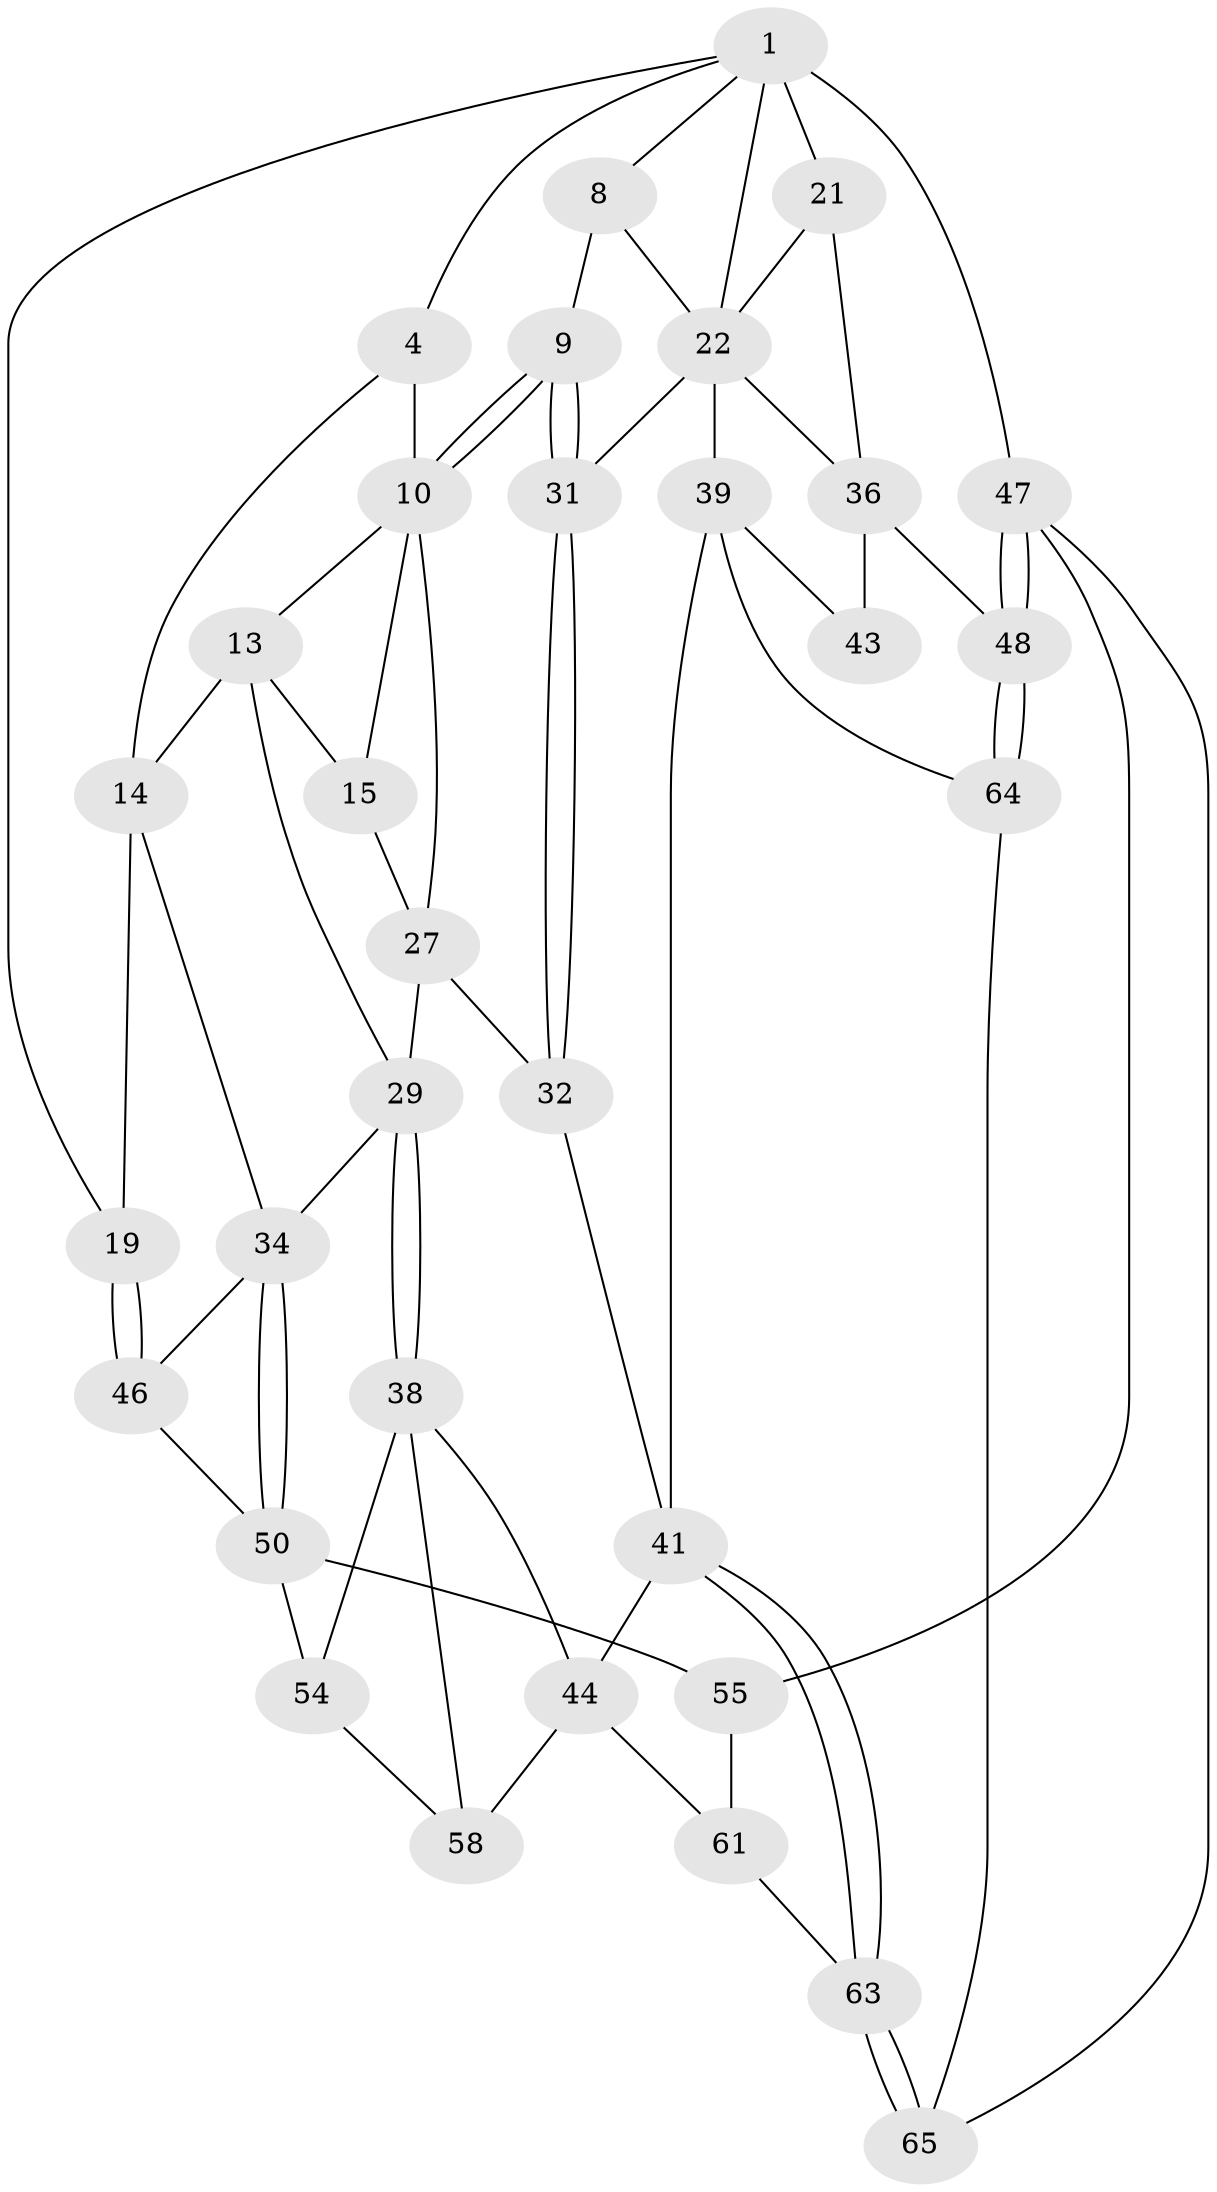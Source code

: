 // original degree distribution, {3: 0.030303030303030304, 6: 0.21212121212121213, 5: 0.5151515151515151, 4: 0.24242424242424243}
// Generated by graph-tools (version 1.1) at 2025/17/03/09/25 04:17:12]
// undirected, 33 vertices, 69 edges
graph export_dot {
graph [start="1"]
  node [color=gray90,style=filled];
  1 [pos="+0.6228544490517723+0",super="+6+2"];
  4 [pos="+0+0",super="+5"];
  8 [pos="+0.7322681701288748+0.1631902829290378"];
  9 [pos="+0.5495110603267045+0.2862374631798884"];
  10 [pos="+0.5312158000233442+0.263524632146699",super="+11"];
  13 [pos="+0.3632653172929949+0.15985638501176327",super="+16"];
  14 [pos="+0.14857453174673518+0.11127298667504373",super="+17"];
  15 [pos="+0.3988667399310108+0.298590127432404"];
  19 [pos="+0+0.2911219153753711"];
  21 [pos="+1+0.06158419508085018",super="+23"];
  22 [pos="+0.9038626750261333+0.2960627780329351",super="+24"];
  27 [pos="+0.4104635166615422+0.3067922666994867",super="+28"];
  29 [pos="+0.3632752414356284+0.4233496287653561",super="+30"];
  31 [pos="+0.5709363383285285+0.37632234874973475"];
  32 [pos="+0.5255356358624685+0.43359435050962547"];
  34 [pos="+0.12442057704222498+0.45020009003773165",super="+35"];
  36 [pos="+1+0.4317868528891642",super="+37+49"];
  38 [pos="+0.31978796382664404+0.5023285253566189",super="+45"];
  39 [pos="+0.7873766099334923+0.5955055224634679",super="+40"];
  41 [pos="+0.5660557369542547+0.6208544714950286",super="+42"];
  43 [pos="+0.8052094296231752+0.5895427170464997"];
  44 [pos="+0.5018662506806424+0.5963532047395004",super="+57"];
  46 [pos="+0+0.3924720554749685"];
  47 [pos="+1+1",super="+56"];
  48 [pos="+1+1"];
  50 [pos="+0.1318330110071987+0.5569599704299719",super="+51"];
  54 [pos="+0.2295796332486166+0.5782607196650791",super="+59"];
  55 [pos="+0+1",super="+62"];
  58 [pos="+0.3599735813673244+0.6672900855038564"];
  61 [pos="+0.3847758047856138+0.8256853887443601"];
  63 [pos="+0.43055248039007316+0.8382346819031148"];
  64 [pos="+0.722107071167451+0.7240388888057891"];
  65 [pos="+0.5720542672892442+0.9940681998590772"];
  1 -- 8;
  1 -- 21 [weight=2];
  1 -- 22;
  1 -- 19;
  1 -- 4;
  1 -- 47 [weight=2];
  4 -- 14;
  4 -- 10;
  8 -- 9;
  8 -- 22;
  9 -- 10;
  9 -- 10;
  9 -- 31;
  9 -- 31;
  10 -- 27;
  10 -- 13;
  10 -- 15;
  13 -- 14 [weight=2];
  13 -- 15;
  13 -- 29;
  14 -- 19;
  14 -- 34;
  15 -- 27;
  19 -- 46;
  19 -- 46;
  21 -- 36;
  21 -- 22;
  22 -- 36;
  22 -- 39;
  22 -- 31;
  27 -- 32;
  27 -- 29;
  29 -- 38 [weight=2];
  29 -- 38;
  29 -- 34;
  31 -- 32;
  31 -- 32;
  32 -- 41;
  34 -- 50;
  34 -- 50;
  34 -- 46;
  36 -- 43 [weight=2];
  36 -- 48;
  38 -- 54;
  38 -- 58;
  38 -- 44;
  39 -- 43;
  39 -- 64;
  39 -- 41;
  41 -- 63;
  41 -- 63;
  41 -- 44;
  44 -- 58;
  44 -- 61;
  46 -- 50;
  47 -- 48;
  47 -- 48;
  47 -- 65;
  47 -- 55;
  48 -- 64;
  48 -- 64;
  50 -- 54 [weight=2];
  50 -- 55 [weight=2];
  54 -- 58;
  55 -- 61;
  61 -- 63;
  63 -- 65;
  63 -- 65;
  64 -- 65;
}
